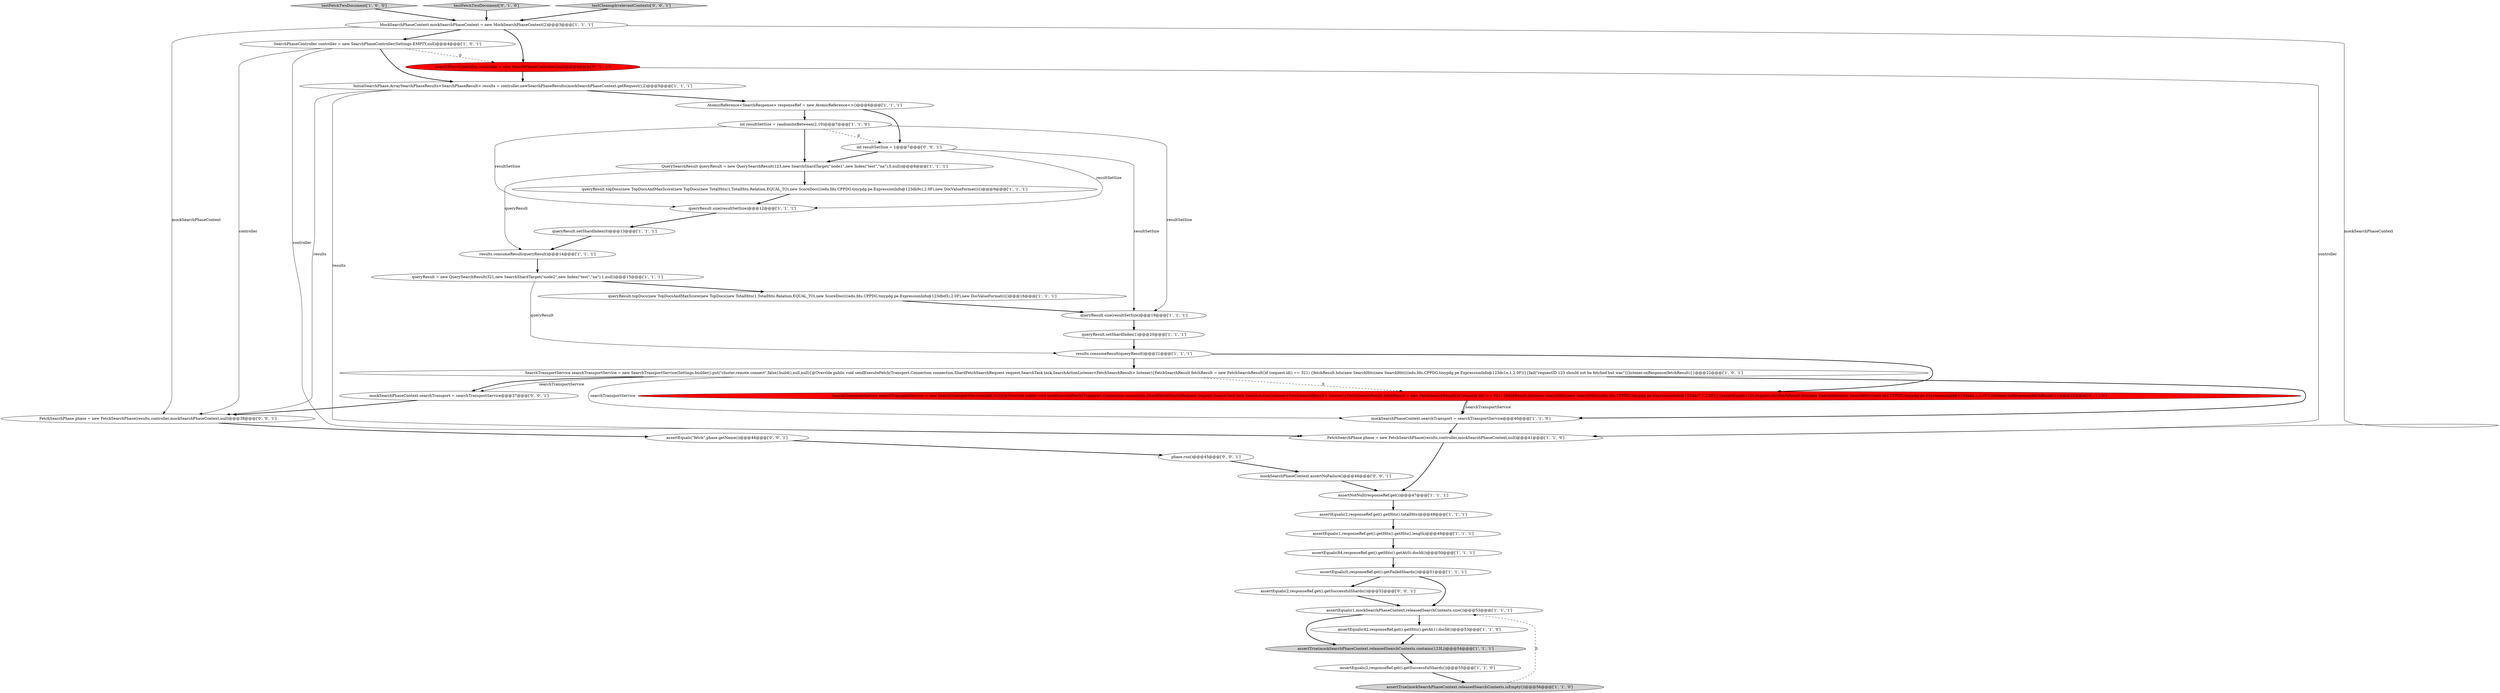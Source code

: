 digraph {
27 [style = filled, label = "assertEquals(1,responseRef.get().getHits().getHits().length)@@@49@@@['1', '1', '1']", fillcolor = white, shape = ellipse image = "AAA0AAABBB1BBB"];
38 [style = filled, label = "phase.run()@@@45@@@['0', '0', '1']", fillcolor = white, shape = ellipse image = "AAA0AAABBB3BBB"];
1 [style = filled, label = "queryResult = new QuerySearchResult(321,new SearchShardTarget(\"node2\",new Index(\"test\",\"na\"),1,null))@@@15@@@['1', '1', '1']", fillcolor = white, shape = ellipse image = "AAA0AAABBB1BBB"];
7 [style = filled, label = "queryResult.topDocs(new TopDocsAndMaxScore(new TopDocs(new TotalHits(1,TotalHits.Relation.EQUAL_TO),new ScoreDoc((((edu.fdu.CPPDG.tinypdg.pe.ExpressionInfo@123dbd5),2.0F),new DocValueFormat(((()@@@16@@@['1', '1', '1']", fillcolor = white, shape = ellipse image = "AAA0AAABBB1BBB"];
34 [style = filled, label = "mockSearchPhaseContext.assertNoFailure()@@@46@@@['0', '0', '1']", fillcolor = white, shape = ellipse image = "AAA0AAABBB3BBB"];
35 [style = filled, label = "mockSearchPhaseContext.searchTransport = searchTransportService@@@37@@@['0', '0', '1']", fillcolor = white, shape = ellipse image = "AAA0AAABBB3BBB"];
24 [style = filled, label = "queryResult.topDocs(new TopDocsAndMaxScore(new TopDocs(new TotalHits(1,TotalHits.Relation.EQUAL_TO),new ScoreDoc((((edu.fdu.CPPDG.tinypdg.pe.ExpressionInfo@123db9c),2.0F),new DocValueFormat(((()@@@9@@@['1', '1', '1']", fillcolor = white, shape = ellipse image = "AAA0AAABBB1BBB"];
14 [style = filled, label = "testFetchTwoDocument['1', '0', '0']", fillcolor = lightgray, shape = diamond image = "AAA0AAABBB1BBB"];
17 [style = filled, label = "assertTrue(mockSearchPhaseContext.releasedSearchContexts.contains(123L))@@@54@@@['1', '1', '1']", fillcolor = lightgray, shape = ellipse image = "AAA0AAABBB1BBB"];
28 [style = filled, label = "results.consumeResult(queryResult)@@@14@@@['1', '1', '1']", fillcolor = white, shape = ellipse image = "AAA0AAABBB1BBB"];
30 [style = filled, label = "testFetchTwoDocument['0', '1', '0']", fillcolor = lightgray, shape = diamond image = "AAA0AAABBB2BBB"];
36 [style = filled, label = "assertEquals(2,responseRef.get().getSuccessfulShards())@@@52@@@['0', '0', '1']", fillcolor = white, shape = ellipse image = "AAA0AAABBB3BBB"];
5 [style = filled, label = "queryResult.size(resultSetSize)@@@12@@@['1', '1', '1']", fillcolor = white, shape = ellipse image = "AAA0AAABBB1BBB"];
4 [style = filled, label = "int resultSetSize = randomIntBetween(2,10)@@@7@@@['1', '1', '0']", fillcolor = white, shape = ellipse image = "AAA0AAABBB1BBB"];
6 [style = filled, label = "InitialSearchPhase.ArraySearchPhaseResults<SearchPhaseResult> results = controller.newSearchPhaseResults(mockSearchPhaseContext.getRequest(),2)@@@5@@@['1', '1', '1']", fillcolor = white, shape = ellipse image = "AAA0AAABBB1BBB"];
29 [style = filled, label = "SearchTransportService searchTransportService = new SearchTransportService(null,null){@Override public void sendExecuteFetch(Transport.Connection connection,ShardFetchSearchRequest request,SearchTask task,SearchActionListener<FetchSearchResult> listener){FetchSearchResult fetchResult = new FetchSearchResult()if (request.id() == 321) {fetchResult.hits(new SearchHits(new SearchHit((((edu.fdu.CPPDG.tinypdg.pe.ExpressionInfo@123dac7,1,2.0F))}{assertEquals(123,request.id())fetchResult.hits(new SearchHits(new SearchHit((((edu.fdu.CPPDG.tinypdg.pe.ExpressionInfo@123dadd,1,1.0F))}listener.onResponse(fetchResult)}}@@@22@@@['0', '1', '0']", fillcolor = red, shape = ellipse image = "AAA1AAABBB2BBB"];
21 [style = filled, label = "assertEquals(0,responseRef.get().getFailedShards())@@@51@@@['1', '1', '1']", fillcolor = white, shape = ellipse image = "AAA0AAABBB1BBB"];
2 [style = filled, label = "queryResult.size(resultSetSize)@@@19@@@['1', '1', '1']", fillcolor = white, shape = ellipse image = "AAA0AAABBB1BBB"];
23 [style = filled, label = "mockSearchPhaseContext.searchTransport = searchTransportService@@@40@@@['1', '1', '0']", fillcolor = white, shape = ellipse image = "AAA0AAABBB1BBB"];
25 [style = filled, label = "MockSearchPhaseContext mockSearchPhaseContext = new MockSearchPhaseContext(2)@@@3@@@['1', '1', '1']", fillcolor = white, shape = ellipse image = "AAA0AAABBB1BBB"];
33 [style = filled, label = "assertEquals(\"fetch\",phase.getName())@@@44@@@['0', '0', '1']", fillcolor = white, shape = ellipse image = "AAA0AAABBB3BBB"];
39 [style = filled, label = "testCleanupIrrelevantContexts['0', '0', '1']", fillcolor = lightgray, shape = diamond image = "AAA0AAABBB3BBB"];
13 [style = filled, label = "queryResult.setShardIndex(1)@@@20@@@['1', '1', '1']", fillcolor = white, shape = ellipse image = "AAA0AAABBB1BBB"];
26 [style = filled, label = "queryResult.setShardIndex(0)@@@13@@@['1', '1', '1']", fillcolor = white, shape = ellipse image = "AAA0AAABBB1BBB"];
20 [style = filled, label = "QuerySearchResult queryResult = new QuerySearchResult(123,new SearchShardTarget(\"node1\",new Index(\"test\",\"na\"),0,null))@@@8@@@['1', '1', '1']", fillcolor = white, shape = ellipse image = "AAA0AAABBB1BBB"];
32 [style = filled, label = "FetchSearchPhase phase = new FetchSearchPhase(results,controller,mockSearchPhaseContext,null)@@@38@@@['0', '0', '1']", fillcolor = white, shape = ellipse image = "AAA0AAABBB3BBB"];
22 [style = filled, label = "FetchSearchPhase phase = new FetchSearchPhase(results,controller,mockSearchPhaseContext,null)@@@41@@@['1', '1', '0']", fillcolor = white, shape = ellipse image = "AAA0AAABBB1BBB"];
8 [style = filled, label = "assertEquals(2,responseRef.get().getHits().totalHits)@@@48@@@['1', '1', '1']", fillcolor = white, shape = ellipse image = "AAA0AAABBB1BBB"];
19 [style = filled, label = "AtomicReference<SearchResponse> responseRef = new AtomicReference<>()@@@6@@@['1', '1', '1']", fillcolor = white, shape = ellipse image = "AAA0AAABBB1BBB"];
31 [style = filled, label = "SearchPhaseController controller = new SearchPhaseController(null)@@@4@@@['0', '1', '0']", fillcolor = red, shape = ellipse image = "AAA1AAABBB2BBB"];
11 [style = filled, label = "results.consumeResult(queryResult)@@@21@@@['1', '1', '1']", fillcolor = white, shape = ellipse image = "AAA0AAABBB1BBB"];
3 [style = filled, label = "assertEquals(84,responseRef.get().getHits().getAt(0).docId())@@@50@@@['1', '1', '1']", fillcolor = white, shape = ellipse image = "AAA0AAABBB1BBB"];
9 [style = filled, label = "assertEquals(2,responseRef.get().getSuccessfulShards())@@@55@@@['1', '1', '0']", fillcolor = white, shape = ellipse image = "AAA0AAABBB1BBB"];
15 [style = filled, label = "assertEquals(1,mockSearchPhaseContext.releasedSearchContexts.size())@@@53@@@['1', '1', '1']", fillcolor = white, shape = ellipse image = "AAA0AAABBB1BBB"];
0 [style = filled, label = "SearchPhaseController controller = new SearchPhaseController(Settings.EMPTY,null)@@@4@@@['1', '0', '1']", fillcolor = white, shape = ellipse image = "AAA0AAABBB1BBB"];
10 [style = filled, label = "assertTrue(mockSearchPhaseContext.releasedSearchContexts.isEmpty())@@@56@@@['1', '1', '0']", fillcolor = lightgray, shape = ellipse image = "AAA0AAABBB1BBB"];
16 [style = filled, label = "assertEquals(42,responseRef.get().getHits().getAt(1).docId())@@@53@@@['1', '1', '0']", fillcolor = white, shape = ellipse image = "AAA0AAABBB1BBB"];
12 [style = filled, label = "SearchTransportService searchTransportService = new SearchTransportService(Settings.builder().put(\"cluster.remote.connect\",false).build(),null,null){@Override public void sendExecuteFetch(Transport.Connection connection,ShardFetchSearchRequest request,SearchTask task,SearchActionListener<FetchSearchResult> listener){FetchSearchResult fetchResult = new FetchSearchResult()if (request.id() == 321) {fetchResult.hits(new SearchHits(new SearchHit((((edu.fdu.CPPDG.tinypdg.pe.ExpressionInfo@123dc1e,1,2.0F))}{fail(\"requestID 123 should not be fetched but was\")}listener.onResponse(fetchResult)}}@@@22@@@['1', '0', '1']", fillcolor = white, shape = ellipse image = "AAA0AAABBB1BBB"];
18 [style = filled, label = "assertNotNull(responseRef.get())@@@47@@@['1', '1', '1']", fillcolor = white, shape = ellipse image = "AAA0AAABBB1BBB"];
37 [style = filled, label = "int resultSetSize = 1@@@7@@@['0', '0', '1']", fillcolor = white, shape = ellipse image = "AAA0AAABBB3BBB"];
25->0 [style = bold, label=""];
31->22 [style = solid, label="controller"];
10->15 [style = dashed, label="0"];
12->35 [style = solid, label="searchTransportService"];
6->22 [style = solid, label="results"];
14->25 [style = bold, label=""];
12->23 [style = solid, label="searchTransportService"];
4->2 [style = solid, label="resultSetSize"];
0->6 [style = bold, label=""];
37->5 [style = solid, label="resultSetSize"];
0->32 [style = solid, label="controller"];
21->15 [style = bold, label=""];
17->9 [style = bold, label=""];
27->3 [style = bold, label=""];
36->15 [style = bold, label=""];
37->20 [style = bold, label=""];
34->18 [style = bold, label=""];
5->26 [style = bold, label=""];
11->29 [style = bold, label=""];
35->32 [style = bold, label=""];
30->25 [style = bold, label=""];
1->11 [style = solid, label="queryResult"];
29->23 [style = solid, label="searchTransportService"];
11->12 [style = bold, label=""];
28->1 [style = bold, label=""];
6->19 [style = bold, label=""];
16->17 [style = bold, label=""];
9->10 [style = bold, label=""];
29->23 [style = bold, label=""];
12->35 [style = bold, label=""];
15->16 [style = bold, label=""];
1->7 [style = bold, label=""];
13->11 [style = bold, label=""];
25->32 [style = solid, label="mockSearchPhaseContext"];
32->33 [style = bold, label=""];
37->2 [style = solid, label="resultSetSize"];
24->5 [style = bold, label=""];
19->37 [style = bold, label=""];
20->28 [style = solid, label="queryResult"];
2->13 [style = bold, label=""];
25->31 [style = bold, label=""];
0->22 [style = solid, label="controller"];
25->22 [style = solid, label="mockSearchPhaseContext"];
15->17 [style = bold, label=""];
22->18 [style = bold, label=""];
23->22 [style = bold, label=""];
6->32 [style = solid, label="results"];
31->6 [style = bold, label=""];
21->36 [style = bold, label=""];
7->2 [style = bold, label=""];
0->31 [style = dashed, label="0"];
4->20 [style = bold, label=""];
38->34 [style = bold, label=""];
12->29 [style = dashed, label="0"];
3->21 [style = bold, label=""];
33->38 [style = bold, label=""];
12->23 [style = bold, label=""];
18->8 [style = bold, label=""];
19->4 [style = bold, label=""];
26->28 [style = bold, label=""];
39->25 [style = bold, label=""];
4->37 [style = dashed, label="0"];
20->24 [style = bold, label=""];
8->27 [style = bold, label=""];
4->5 [style = solid, label="resultSetSize"];
}
